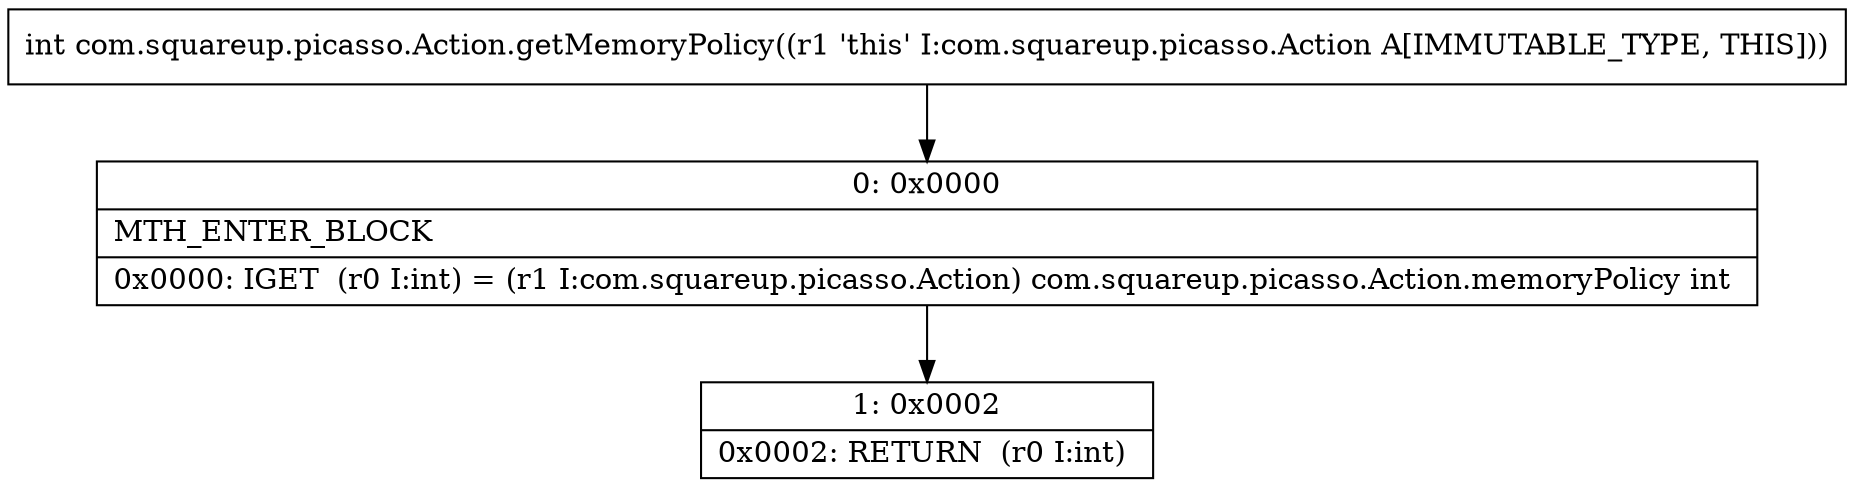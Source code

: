 digraph "CFG forcom.squareup.picasso.Action.getMemoryPolicy()I" {
Node_0 [shape=record,label="{0\:\ 0x0000|MTH_ENTER_BLOCK\l|0x0000: IGET  (r0 I:int) = (r1 I:com.squareup.picasso.Action) com.squareup.picasso.Action.memoryPolicy int \l}"];
Node_1 [shape=record,label="{1\:\ 0x0002|0x0002: RETURN  (r0 I:int) \l}"];
MethodNode[shape=record,label="{int com.squareup.picasso.Action.getMemoryPolicy((r1 'this' I:com.squareup.picasso.Action A[IMMUTABLE_TYPE, THIS])) }"];
MethodNode -> Node_0;
Node_0 -> Node_1;
}

